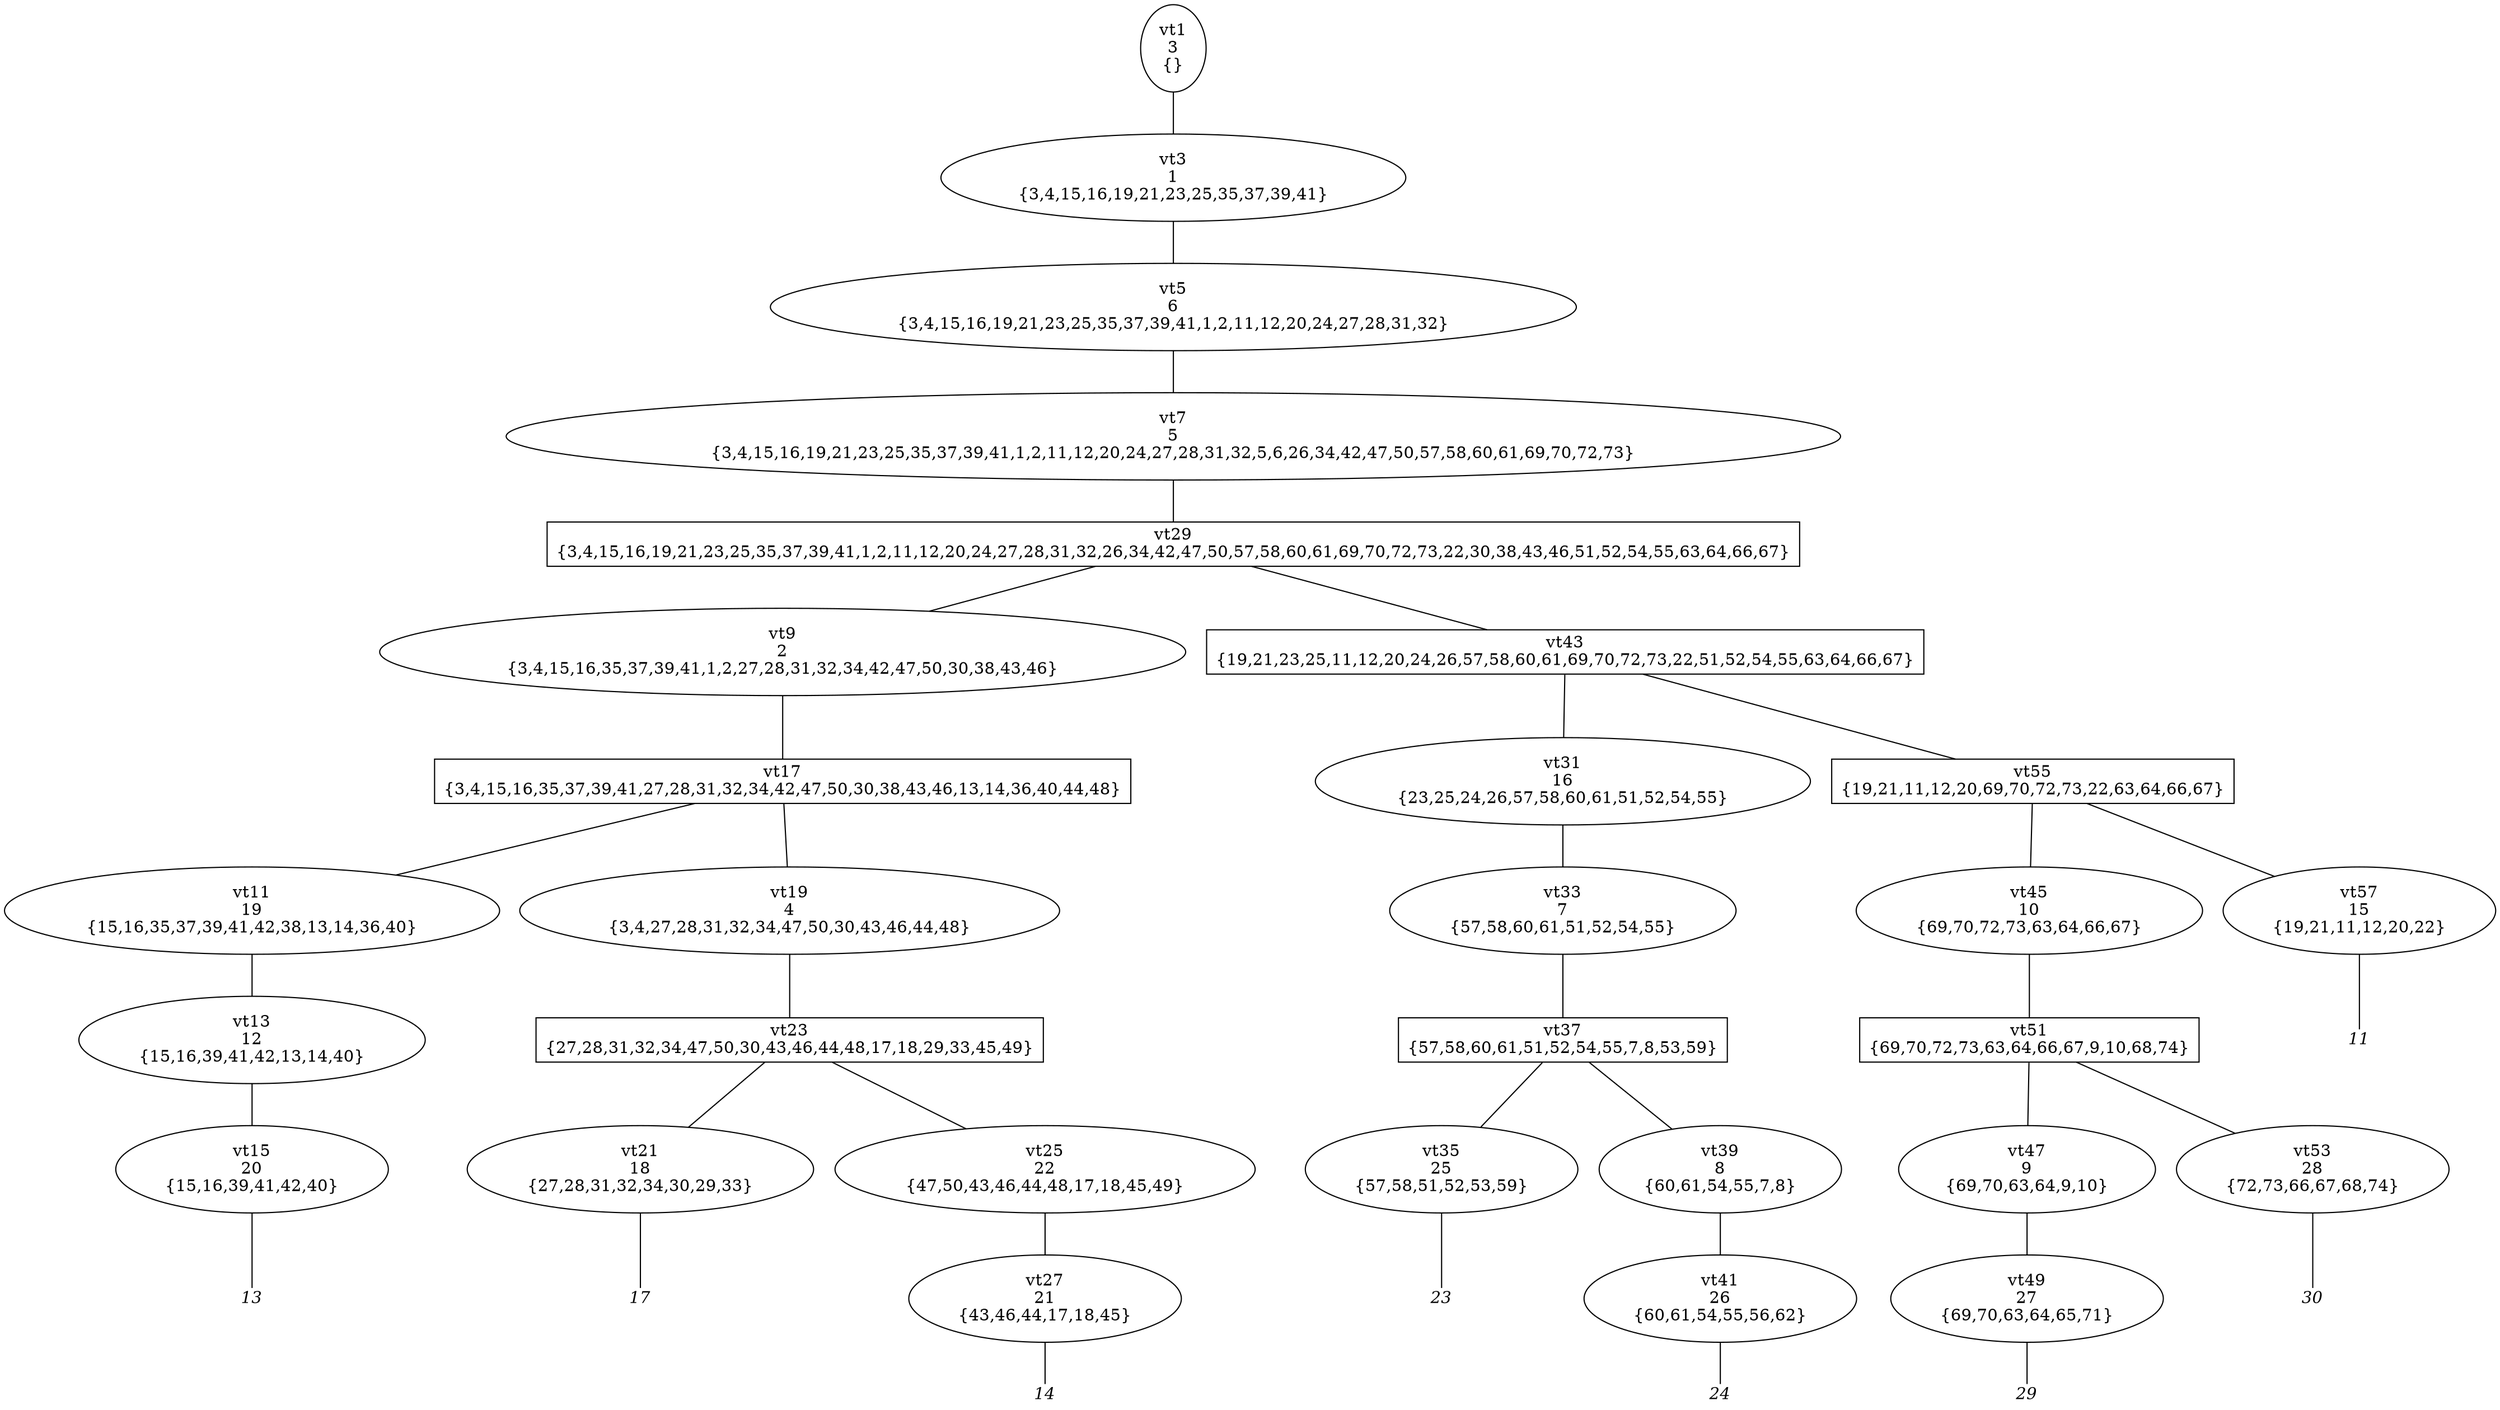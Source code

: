 
digraph vtree {

overlap=false

n1 [label="vt1
3
{}",shape="ellipse"]; 
n3 [label="vt3
1
{3,4,15,16,19,21,23,25,35,37,39,41}",shape="ellipse"]; 
n5 [label="vt5
6
{3,4,15,16,19,21,23,25,35,37,39,41,1,2,11,12,20,24,27,28,31,32}",shape="ellipse"]; 
n7 [label="vt7
5
{3,4,15,16,19,21,23,25,35,37,39,41,1,2,11,12,20,24,27,28,31,32,5,6,26,34,42,47,50,57,58,60,61,69,70,72,73}",shape="ellipse"]; 
n29 [label="vt29
{3,4,15,16,19,21,23,25,35,37,39,41,1,2,11,12,20,24,27,28,31,32,26,34,42,47,50,57,58,60,61,69,70,72,73,22,30,38,43,46,51,52,54,55,63,64,66,67}",shape="box"]; 
n9 [label="vt9
2
{3,4,15,16,35,37,39,41,1,2,27,28,31,32,34,42,47,50,30,38,43,46}",shape="ellipse"]; 
n17 [label="vt17
{3,4,15,16,35,37,39,41,27,28,31,32,34,42,47,50,30,38,43,46,13,14,36,40,44,48}",shape="box"]; 
n11 [label="vt11
19
{15,16,35,37,39,41,42,38,13,14,36,40}",shape="ellipse"]; 
n13 [label="vt13
12
{15,16,39,41,42,13,14,40}",shape="ellipse"]; 
n15 [label="vt15
20
{15,16,39,41,42,40}",shape="ellipse"]; 
n16 [label="13",fontname="Times-Italic",fontsize=14,shape=plaintext,fixedsize=true,width=.25,height=.25]; 
n19 [label="vt19
4
{3,4,27,28,31,32,34,47,50,30,43,46,44,48}",shape="ellipse"]; 
n23 [label="vt23
{27,28,31,32,34,47,50,30,43,46,44,48,17,18,29,33,45,49}",shape="box"]; 
n21 [label="vt21
18
{27,28,31,32,34,30,29,33}",shape="ellipse"]; 
n22 [label="17",fontname="Times-Italic",fontsize=14,shape=plaintext,fixedsize=true,width=.25,height=.25]; 
n25 [label="vt25
22
{47,50,43,46,44,48,17,18,45,49}",shape="ellipse"]; 
n27 [label="vt27
21
{43,46,44,17,18,45}",shape="ellipse"]; 
n28 [label="14",fontname="Times-Italic",fontsize=14,shape=plaintext,fixedsize=true,width=.25,height=.25]; 
n43 [label="vt43
{19,21,23,25,11,12,20,24,26,57,58,60,61,69,70,72,73,22,51,52,54,55,63,64,66,67}",shape="box"]; 
n31 [label="vt31
16
{23,25,24,26,57,58,60,61,51,52,54,55}",shape="ellipse"]; 
n33 [label="vt33
7
{57,58,60,61,51,52,54,55}",shape="ellipse"]; 
n37 [label="vt37
{57,58,60,61,51,52,54,55,7,8,53,59}",shape="box"]; 
n35 [label="vt35
25
{57,58,51,52,53,59}",shape="ellipse"]; 
n36 [label="23",fontname="Times-Italic",fontsize=14,shape=plaintext,fixedsize=true,width=.25,height=.25]; 
n39 [label="vt39
8
{60,61,54,55,7,8}",shape="ellipse"]; 
n41 [label="vt41
26
{60,61,54,55,56,62}",shape="ellipse"]; 
n42 [label="24",fontname="Times-Italic",fontsize=14,shape=plaintext,fixedsize=true,width=.25,height=.25]; 
n55 [label="vt55
{19,21,11,12,20,69,70,72,73,22,63,64,66,67}",shape="box"]; 
n45 [label="vt45
10
{69,70,72,73,63,64,66,67}",shape="ellipse"]; 
n51 [label="vt51
{69,70,72,73,63,64,66,67,9,10,68,74}",shape="box"]; 
n47 [label="vt47
9
{69,70,63,64,9,10}",shape="ellipse"]; 
n49 [label="vt49
27
{69,70,63,64,65,71}",shape="ellipse"]; 
n50 [label="29",fontname="Times-Italic",fontsize=14,shape=plaintext,fixedsize=true,width=.25,height=.25]; 
n53 [label="vt53
28
{72,73,66,67,68,74}",shape="ellipse"]; 
n54 [label="30",fontname="Times-Italic",fontsize=14,shape=plaintext,fixedsize=true,width=.25,height=.25]; 
n57 [label="vt57
15
{19,21,11,12,20,22}",shape="ellipse"]; 
n58 [label="11",fontname="Times-Italic",fontsize=14,shape=plaintext,fixedsize=true,width=.25,height=.25]; 
n1->n3 [arrowhead=none];
n3->n5 [arrowhead=none];
n5->n7 [arrowhead=none];
n7->n29 [arrowhead=none];
n29->n9 [arrowhead=none];
n9->n17 [arrowhead=none];
n17->n11 [arrowhead=none];
n11->n13 [arrowhead=none];
n13->n15 [arrowhead=none];
n15->n16 [arrowhead=none];
n17->n19 [arrowhead=none];
n19->n23 [arrowhead=none];
n23->n21 [arrowhead=none];
n21->n22 [arrowhead=none];
n23->n25 [arrowhead=none];
n25->n27 [arrowhead=none];
n27->n28 [arrowhead=none];
n29->n43 [arrowhead=none];
n43->n31 [arrowhead=none];
n31->n33 [arrowhead=none];
n33->n37 [arrowhead=none];
n37->n35 [arrowhead=none];
n35->n36 [arrowhead=none];
n37->n39 [arrowhead=none];
n39->n41 [arrowhead=none];
n41->n42 [arrowhead=none];
n43->n55 [arrowhead=none];
n55->n45 [arrowhead=none];
n45->n51 [arrowhead=none];
n51->n47 [arrowhead=none];
n47->n49 [arrowhead=none];
n49->n50 [arrowhead=none];
n51->n53 [arrowhead=none];
n53->n54 [arrowhead=none];
n55->n57 [arrowhead=none];
n57->n58 [arrowhead=none];


}